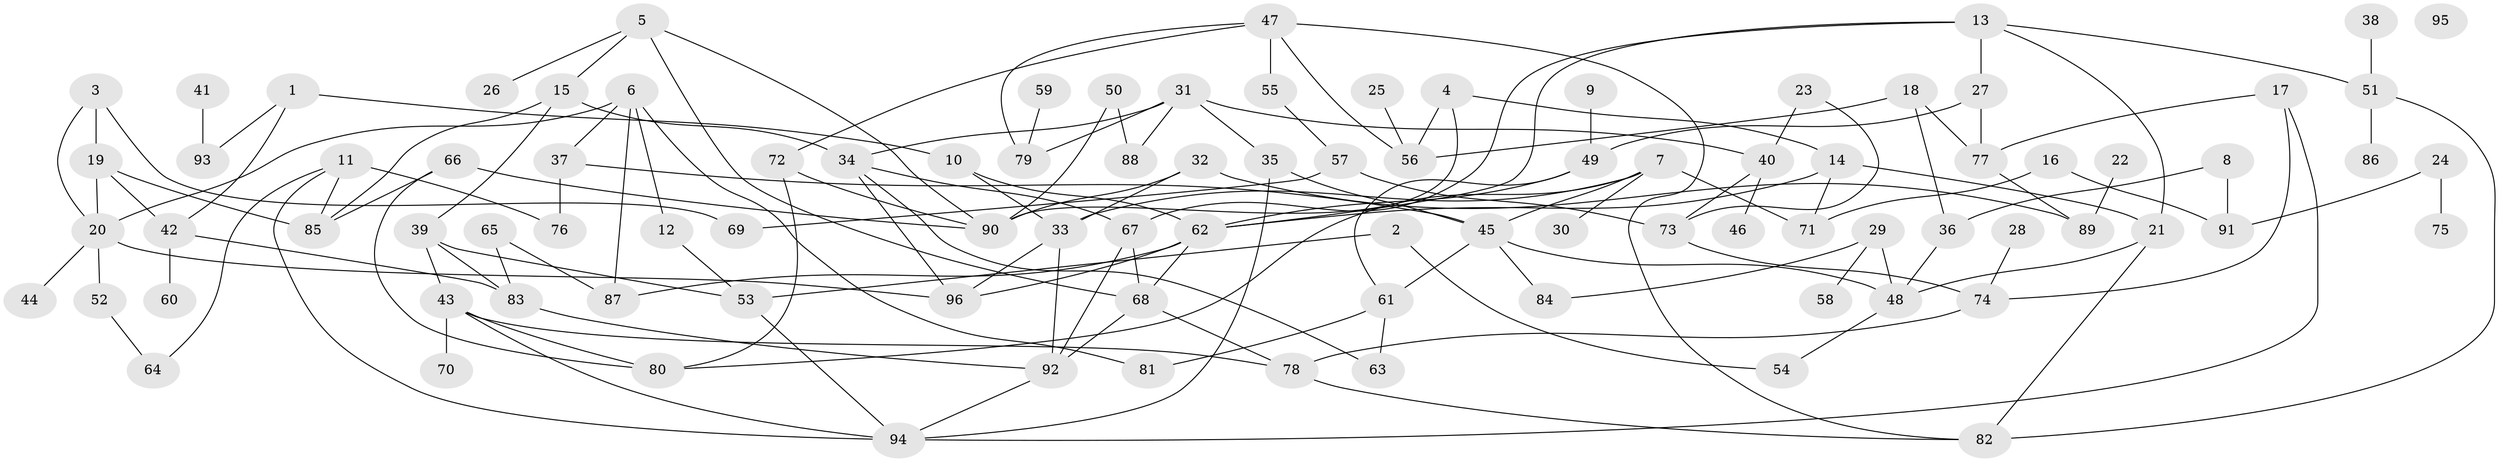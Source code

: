 // coarse degree distribution, {1: 0.25, 4: 0.14285714285714285, 3: 0.14285714285714285, 5: 0.10714285714285714, 2: 0.07142857142857142, 7: 0.10714285714285714, 6: 0.10714285714285714, 0: 0.03571428571428571, 11: 0.03571428571428571}
// Generated by graph-tools (version 1.1) at 2025/42/03/04/25 21:42:38]
// undirected, 96 vertices, 148 edges
graph export_dot {
graph [start="1"]
  node [color=gray90,style=filled];
  1;
  2;
  3;
  4;
  5;
  6;
  7;
  8;
  9;
  10;
  11;
  12;
  13;
  14;
  15;
  16;
  17;
  18;
  19;
  20;
  21;
  22;
  23;
  24;
  25;
  26;
  27;
  28;
  29;
  30;
  31;
  32;
  33;
  34;
  35;
  36;
  37;
  38;
  39;
  40;
  41;
  42;
  43;
  44;
  45;
  46;
  47;
  48;
  49;
  50;
  51;
  52;
  53;
  54;
  55;
  56;
  57;
  58;
  59;
  60;
  61;
  62;
  63;
  64;
  65;
  66;
  67;
  68;
  69;
  70;
  71;
  72;
  73;
  74;
  75;
  76;
  77;
  78;
  79;
  80;
  81;
  82;
  83;
  84;
  85;
  86;
  87;
  88;
  89;
  90;
  91;
  92;
  93;
  94;
  95;
  96;
  1 -- 10;
  1 -- 42;
  1 -- 93;
  2 -- 53;
  2 -- 54;
  3 -- 19;
  3 -- 20;
  3 -- 69;
  4 -- 14;
  4 -- 56;
  4 -- 90;
  5 -- 15;
  5 -- 26;
  5 -- 68;
  5 -- 90;
  6 -- 12;
  6 -- 20;
  6 -- 37;
  6 -- 81;
  6 -- 87;
  7 -- 30;
  7 -- 33;
  7 -- 45;
  7 -- 71;
  7 -- 80;
  8 -- 36;
  8 -- 91;
  9 -- 49;
  10 -- 33;
  10 -- 62;
  11 -- 64;
  11 -- 76;
  11 -- 85;
  11 -- 94;
  12 -- 53;
  13 -- 21;
  13 -- 27;
  13 -- 51;
  13 -- 62;
  13 -- 67;
  14 -- 21;
  14 -- 62;
  14 -- 71;
  15 -- 34;
  15 -- 39;
  15 -- 85;
  16 -- 71;
  16 -- 91;
  17 -- 74;
  17 -- 77;
  17 -- 94;
  18 -- 36;
  18 -- 56;
  18 -- 77;
  19 -- 20;
  19 -- 42;
  19 -- 85;
  20 -- 44;
  20 -- 52;
  20 -- 96;
  21 -- 48;
  21 -- 82;
  22 -- 89;
  23 -- 40;
  23 -- 73;
  24 -- 75;
  24 -- 91;
  25 -- 56;
  27 -- 49;
  27 -- 77;
  28 -- 74;
  29 -- 48;
  29 -- 58;
  29 -- 84;
  31 -- 34;
  31 -- 35;
  31 -- 40;
  31 -- 79;
  31 -- 88;
  32 -- 33;
  32 -- 89;
  32 -- 90;
  33 -- 92;
  33 -- 96;
  34 -- 63;
  34 -- 67;
  34 -- 96;
  35 -- 45;
  35 -- 94;
  36 -- 48;
  37 -- 45;
  37 -- 76;
  38 -- 51;
  39 -- 43;
  39 -- 53;
  39 -- 83;
  40 -- 46;
  40 -- 73;
  41 -- 93;
  42 -- 60;
  42 -- 83;
  43 -- 70;
  43 -- 78;
  43 -- 80;
  43 -- 94;
  45 -- 48;
  45 -- 61;
  45 -- 84;
  47 -- 55;
  47 -- 56;
  47 -- 72;
  47 -- 79;
  47 -- 82;
  48 -- 54;
  49 -- 61;
  49 -- 62;
  50 -- 88;
  50 -- 90;
  51 -- 82;
  51 -- 86;
  52 -- 64;
  53 -- 94;
  55 -- 57;
  57 -- 69;
  57 -- 73;
  59 -- 79;
  61 -- 63;
  61 -- 81;
  62 -- 68;
  62 -- 87;
  62 -- 96;
  65 -- 83;
  65 -- 87;
  66 -- 80;
  66 -- 85;
  66 -- 90;
  67 -- 68;
  67 -- 92;
  68 -- 78;
  68 -- 92;
  72 -- 80;
  72 -- 90;
  73 -- 74;
  74 -- 78;
  77 -- 89;
  78 -- 82;
  83 -- 92;
  92 -- 94;
}
